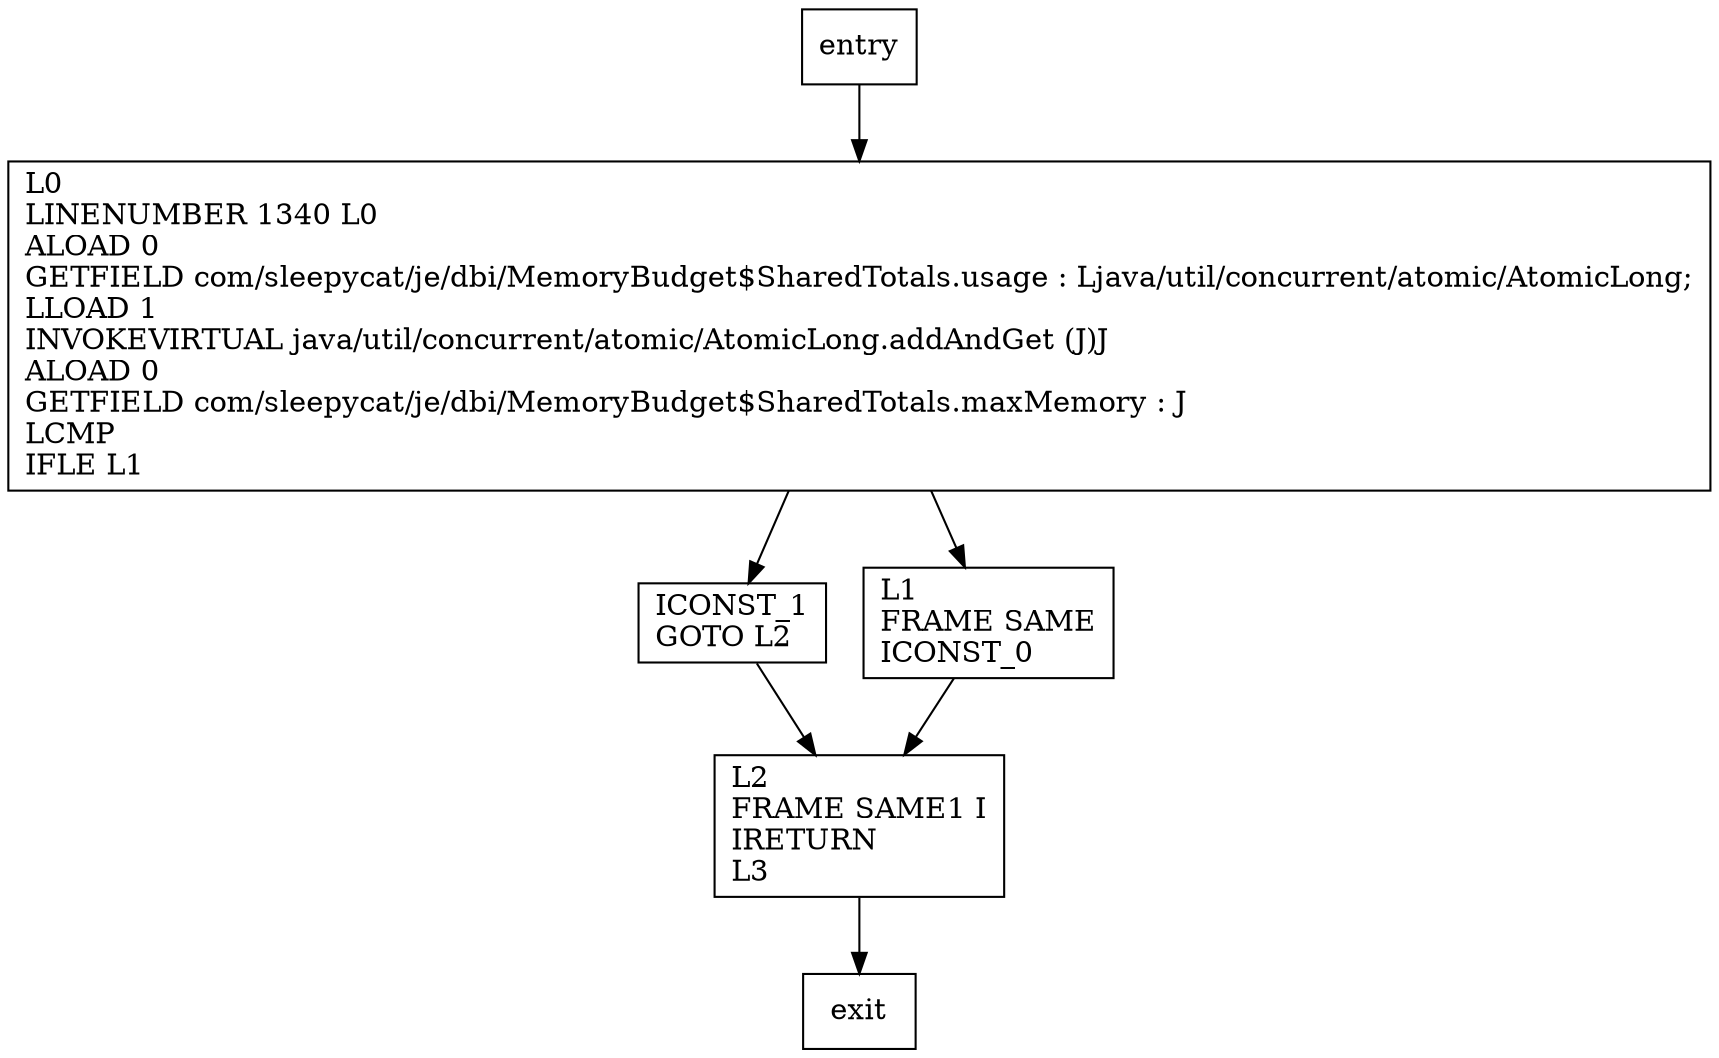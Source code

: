 digraph updateCacheUsage {
node [shape=record];
817792331 [label="ICONST_1\lGOTO L2\l"];
1490103745 [label="L1\lFRAME SAME\lICONST_0\l"];
207192664 [label="L2\lFRAME SAME1 I\lIRETURN\lL3\l"];
566105340 [label="L0\lLINENUMBER 1340 L0\lALOAD 0\lGETFIELD com/sleepycat/je/dbi/MemoryBudget$SharedTotals.usage : Ljava/util/concurrent/atomic/AtomicLong;\lLLOAD 1\lINVOKEVIRTUAL java/util/concurrent/atomic/AtomicLong.addAndGet (J)J\lALOAD 0\lGETFIELD com/sleepycat/je/dbi/MemoryBudget$SharedTotals.maxMemory : J\lLCMP\lIFLE L1\l"];
entry;
exit;
entry -> 566105340;
817792331 -> 207192664;
1490103745 -> 207192664;
207192664 -> exit;
566105340 -> 817792331;
566105340 -> 1490103745;
}
